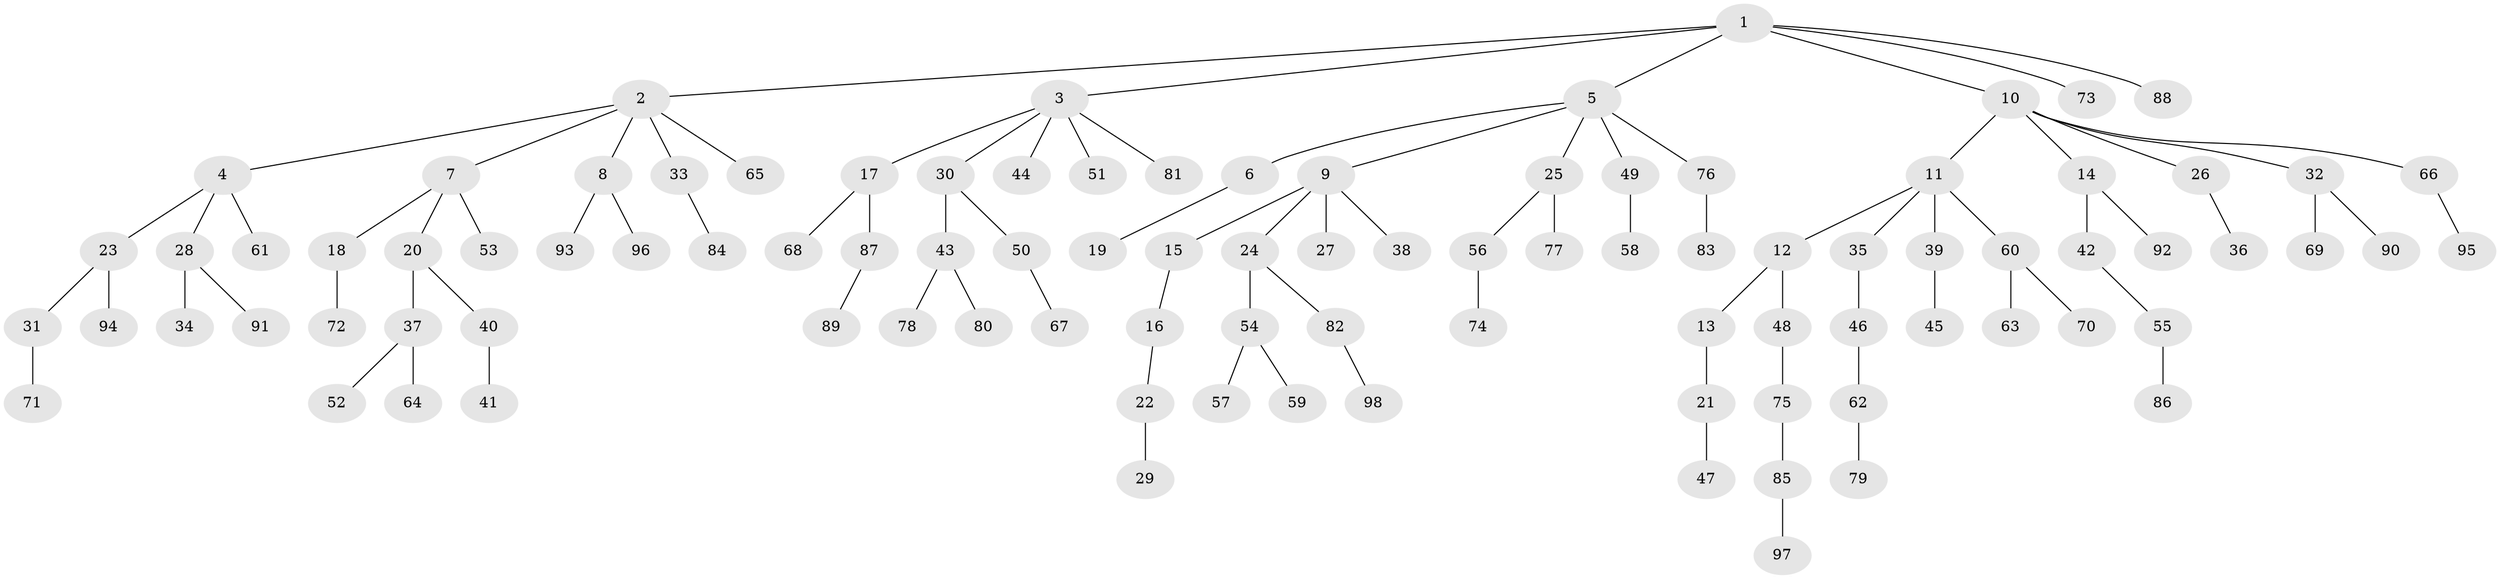 // coarse degree distribution, {10: 0.015873015873015872, 5: 0.047619047619047616, 3: 0.07936507936507936, 6: 0.031746031746031744, 1: 0.6031746031746031, 4: 0.047619047619047616, 2: 0.1746031746031746}
// Generated by graph-tools (version 1.1) at 2025/24/03/03/25 07:24:07]
// undirected, 98 vertices, 97 edges
graph export_dot {
graph [start="1"]
  node [color=gray90,style=filled];
  1;
  2;
  3;
  4;
  5;
  6;
  7;
  8;
  9;
  10;
  11;
  12;
  13;
  14;
  15;
  16;
  17;
  18;
  19;
  20;
  21;
  22;
  23;
  24;
  25;
  26;
  27;
  28;
  29;
  30;
  31;
  32;
  33;
  34;
  35;
  36;
  37;
  38;
  39;
  40;
  41;
  42;
  43;
  44;
  45;
  46;
  47;
  48;
  49;
  50;
  51;
  52;
  53;
  54;
  55;
  56;
  57;
  58;
  59;
  60;
  61;
  62;
  63;
  64;
  65;
  66;
  67;
  68;
  69;
  70;
  71;
  72;
  73;
  74;
  75;
  76;
  77;
  78;
  79;
  80;
  81;
  82;
  83;
  84;
  85;
  86;
  87;
  88;
  89;
  90;
  91;
  92;
  93;
  94;
  95;
  96;
  97;
  98;
  1 -- 2;
  1 -- 3;
  1 -- 5;
  1 -- 10;
  1 -- 73;
  1 -- 88;
  2 -- 4;
  2 -- 7;
  2 -- 8;
  2 -- 33;
  2 -- 65;
  3 -- 17;
  3 -- 30;
  3 -- 44;
  3 -- 51;
  3 -- 81;
  4 -- 23;
  4 -- 28;
  4 -- 61;
  5 -- 6;
  5 -- 9;
  5 -- 25;
  5 -- 49;
  5 -- 76;
  6 -- 19;
  7 -- 18;
  7 -- 20;
  7 -- 53;
  8 -- 93;
  8 -- 96;
  9 -- 15;
  9 -- 24;
  9 -- 27;
  9 -- 38;
  10 -- 11;
  10 -- 14;
  10 -- 26;
  10 -- 32;
  10 -- 66;
  11 -- 12;
  11 -- 35;
  11 -- 39;
  11 -- 60;
  12 -- 13;
  12 -- 48;
  13 -- 21;
  14 -- 42;
  14 -- 92;
  15 -- 16;
  16 -- 22;
  17 -- 68;
  17 -- 87;
  18 -- 72;
  20 -- 37;
  20 -- 40;
  21 -- 47;
  22 -- 29;
  23 -- 31;
  23 -- 94;
  24 -- 54;
  24 -- 82;
  25 -- 56;
  25 -- 77;
  26 -- 36;
  28 -- 34;
  28 -- 91;
  30 -- 43;
  30 -- 50;
  31 -- 71;
  32 -- 69;
  32 -- 90;
  33 -- 84;
  35 -- 46;
  37 -- 52;
  37 -- 64;
  39 -- 45;
  40 -- 41;
  42 -- 55;
  43 -- 78;
  43 -- 80;
  46 -- 62;
  48 -- 75;
  49 -- 58;
  50 -- 67;
  54 -- 57;
  54 -- 59;
  55 -- 86;
  56 -- 74;
  60 -- 63;
  60 -- 70;
  62 -- 79;
  66 -- 95;
  75 -- 85;
  76 -- 83;
  82 -- 98;
  85 -- 97;
  87 -- 89;
}

